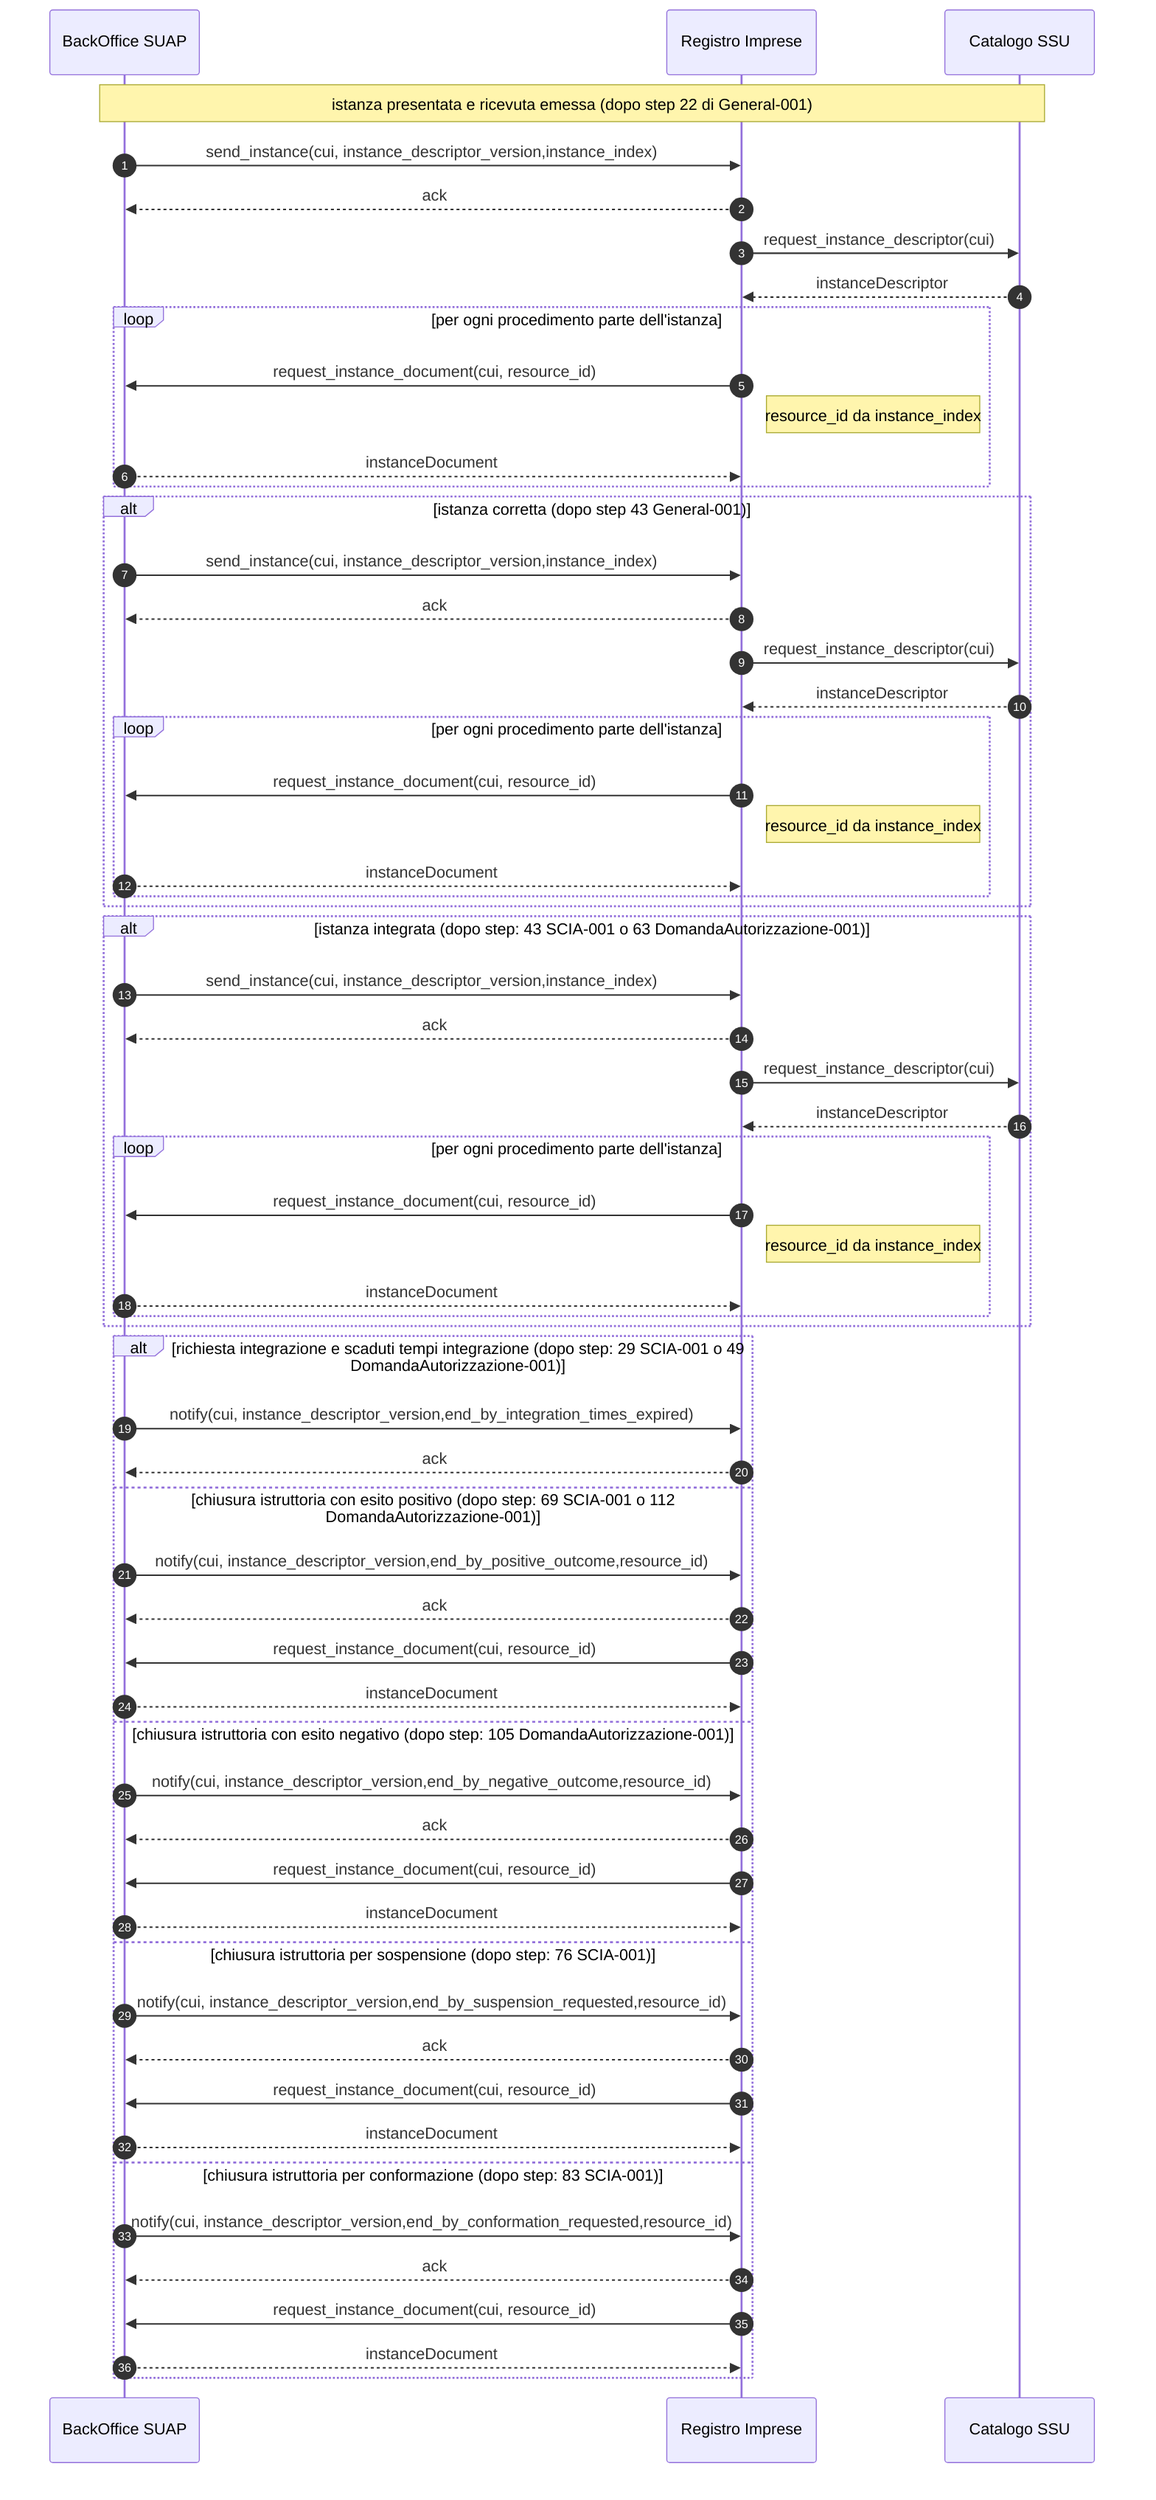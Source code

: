 sequenceDiagram
    autonumber
    
    participant B as BackOffice SUAP  
    participant RI as Registro Imprese   
    participant C as Catalogo SSU  

   
   
    Note over B,C: istanza presentata e ricevuta emessa (dopo step 22 di General-001)
    

    B ->> RI: send_instance(cui, instance_descriptor_version,instance_index)
    RI -->> B: ack
    
    RI ->> C: request_instance_descriptor(cui)
	C -->> RI: instanceDescriptor
    
    loop per ogni procedimento parte dell'istanza
        RI ->> B:  request_instance_document(cui, resource_id)
        note right of RI: resource_id da instance_index
        B -->> RI: instanceDocument
    end
    

    alt istanza corretta (dopo step 43 General-001)

        B ->> RI: send_instance(cui, instance_descriptor_version,instance_index)
        RI -->> B: ack
    
        RI ->> C: request_instance_descriptor(cui)
        C -->> RI: instanceDescriptor
        
        loop per ogni procedimento parte dell'istanza
            RI ->> B:  request_instance_document(cui, resource_id)
            note right of RI: resource_id da instance_index
            B -->> RI: instanceDocument
        end



    end

    alt istanza integrata (dopo step: 43 SCIA-001 o 63 DomandaAutorizzazione-001)

        B ->> RI: send_instance(cui, instance_descriptor_version,instance_index)
        RI -->> B: ack
    
        RI ->> C: request_instance_descriptor(cui)
        C -->> RI: instanceDescriptor
        
        loop per ogni procedimento parte dell'istanza
            RI ->> B:  request_instance_document(cui, resource_id)
            note right of RI: resource_id da instance_index
            B -->> RI: instanceDocument
        end


    end

    alt richiesta integrazione e scaduti tempi integrazione (dopo step: 29 SCIA-001 o 49 DomandaAutorizzazione-001)
        B ->> RI: notify(cui, instance_descriptor_version,end_by_integration_times_expired)
        RI -->> B: ack

    else chiusura istruttoria con esito positivo (dopo step: 69 SCIA-001 o 112 DomandaAutorizzazione-001)

        B ->> RI: notify(cui, instance_descriptor_version,end_by_positive_outcome,resource_id)
        RI -->> B: ack

        RI ->> B: request_instance_document(cui, resource_id)
        B -->> RI: instanceDocument 

    else chiusura istruttoria con esito negativo (dopo step: 105 DomandaAutorizzazione-001)

        B ->> RI: notify(cui, instance_descriptor_version,end_by_negative_outcome,resource_id)
        RI -->> B: ack

        RI ->> B: request_instance_document(cui, resource_id)
        B -->> RI: instanceDocument 

    else chiusura istruttoria per sospensione (dopo step: 76 SCIA-001)

        B ->> RI: notify(cui, instance_descriptor_version,end_by_suspension_requested,resource_id)
        RI -->> B: ack

        RI ->> B: request_instance_document(cui, resource_id)
        B -->> RI: instanceDocument 

    else chiusura istruttoria per conformazione (dopo step: 83 SCIA-001)

        B ->> RI: notify(cui, instance_descriptor_version,end_by_conformation_requested,resource_id)
        RI -->> B: ack

        RI ->> B: request_instance_document(cui, resource_id)
        B -->> RI: instanceDocument 

    end
